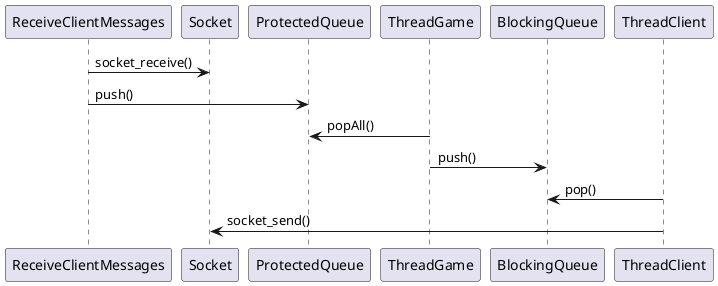 @startuml game_loop
    ReceiveClientMessages -> Socket : socket_receive()
    ReceiveClientMessages -> ProtectedQueue : push()
    ThreadGame -> ProtectedQueue : popAll()
    ThreadGame -> BlockingQueue : push()
    ThreadClient -> BlockingQueue : pop()
    ThreadClient -> Socket : socket_send()
@enduml